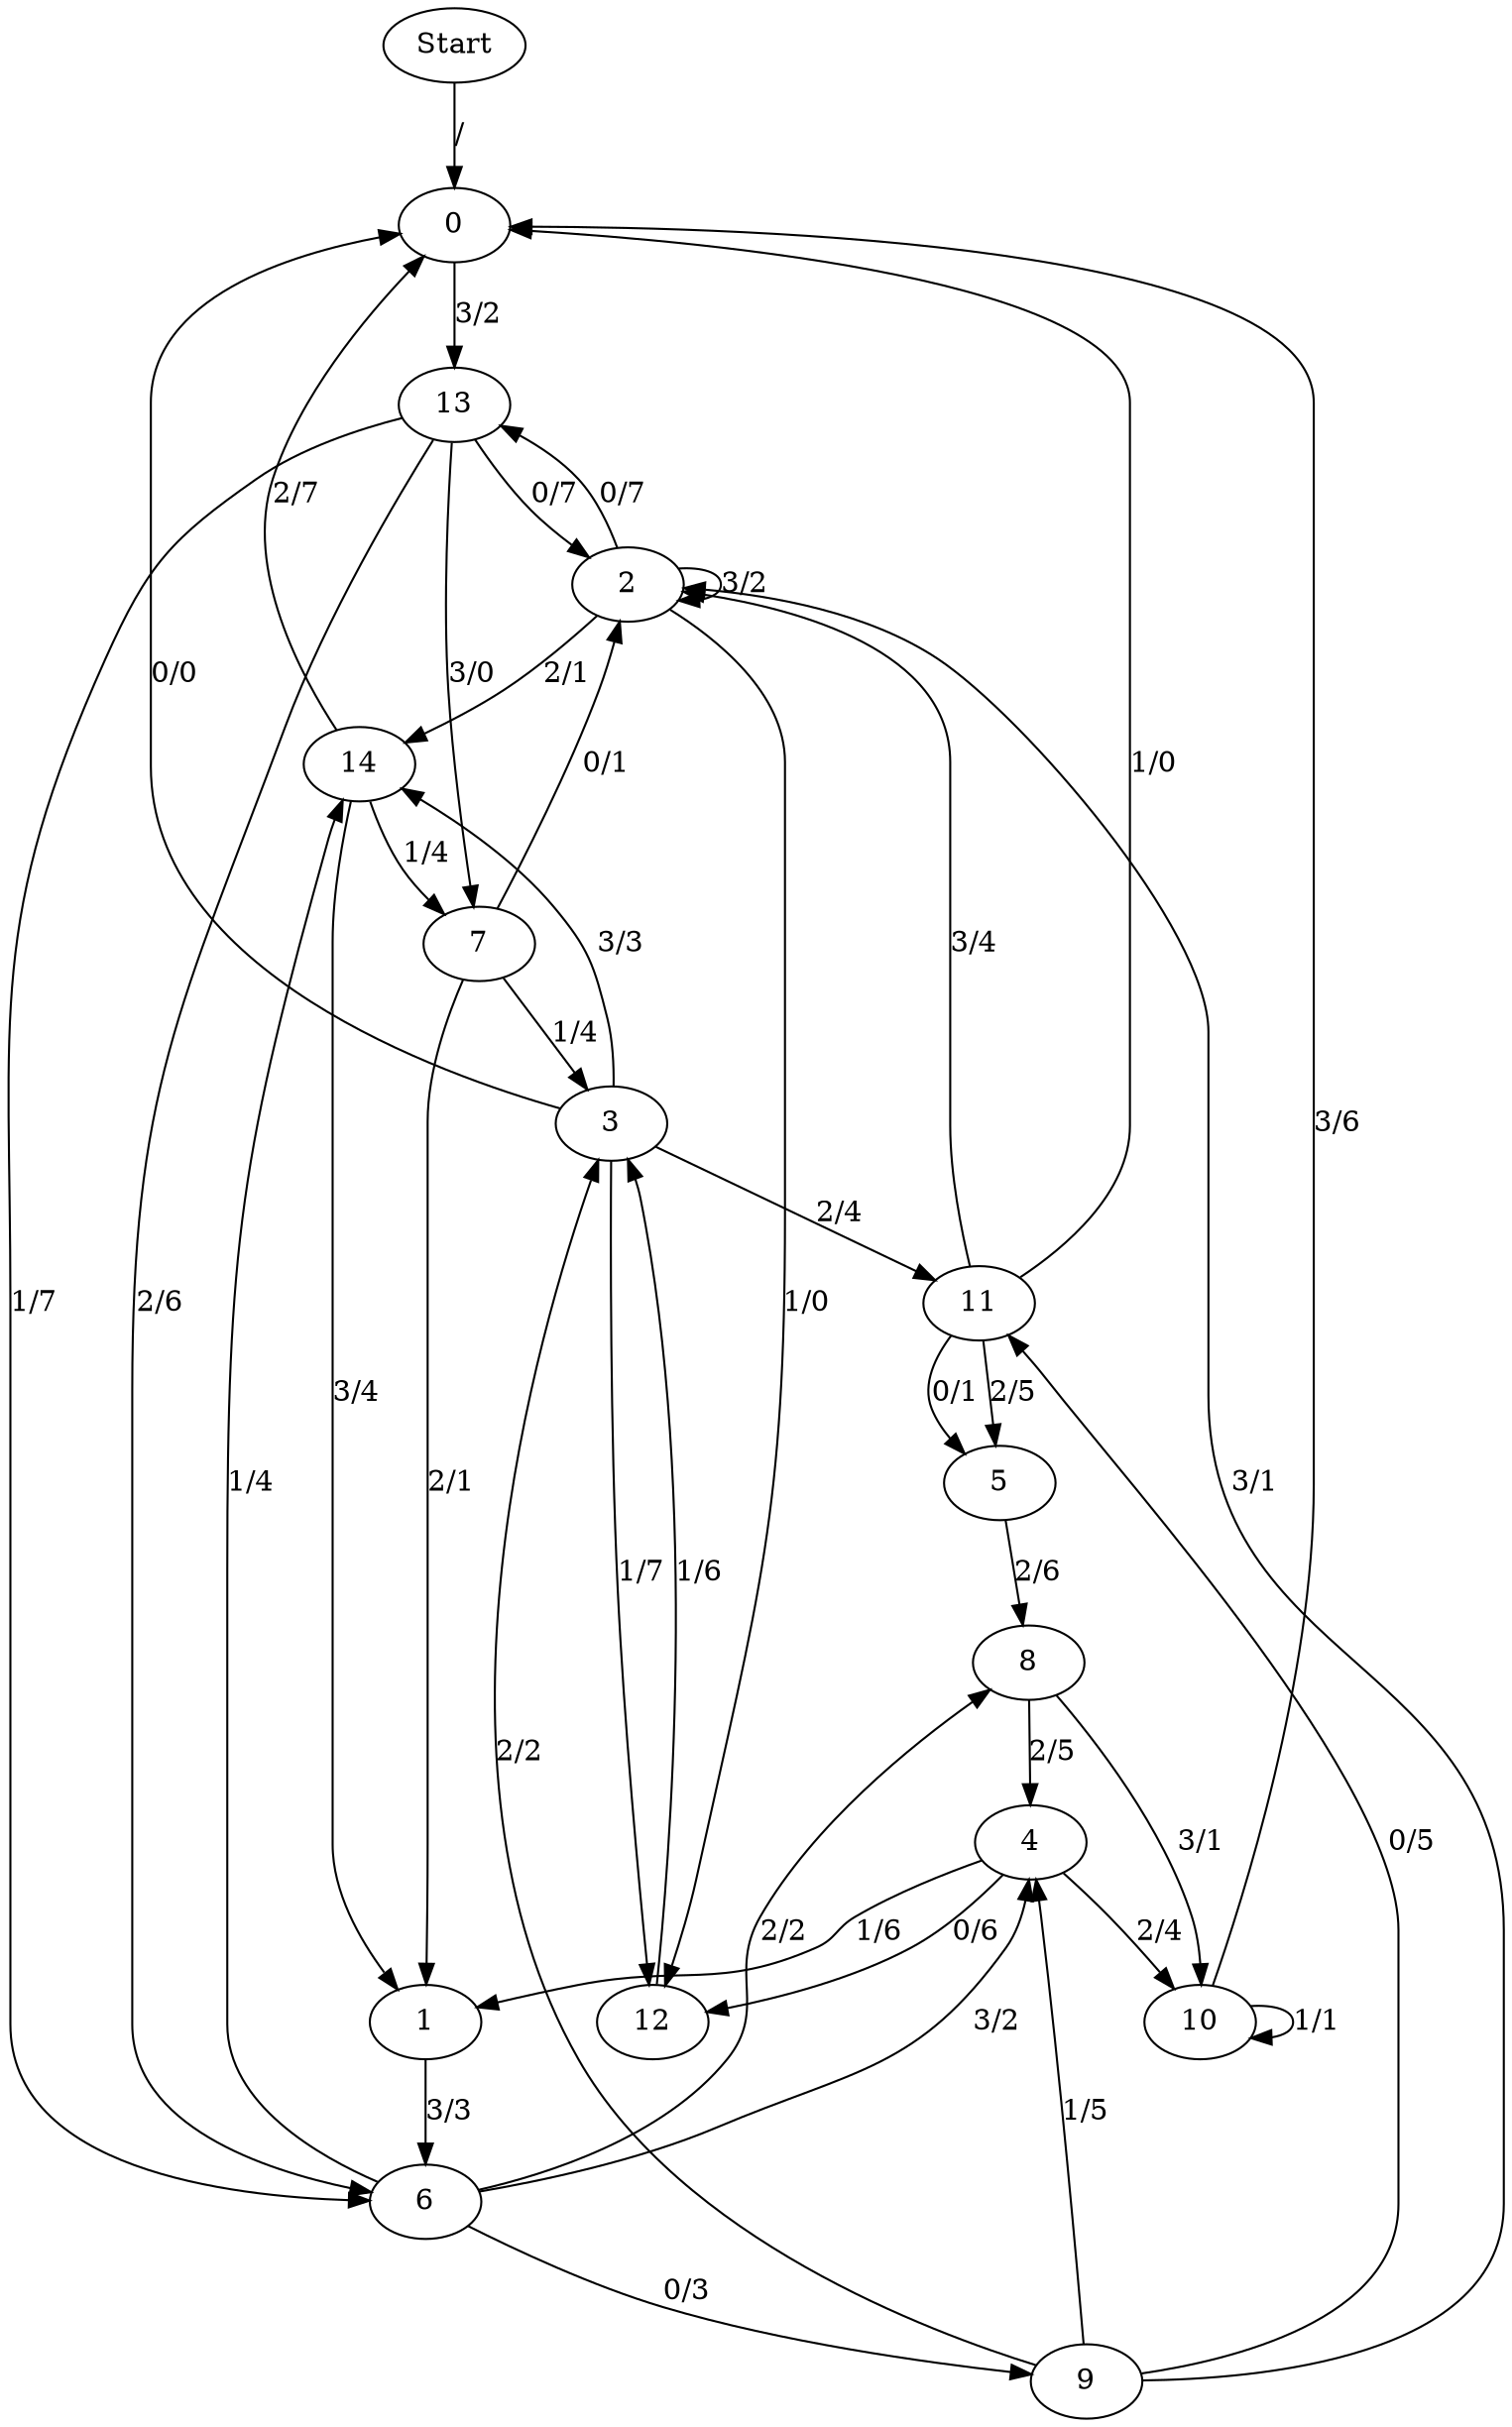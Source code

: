 digraph {
	Start -> 0 [label="/"]
	0 -> 13 [label="3/2"]
	11 -> 5 [label="2/5"]
	11 -> 2 [label="3/4"]
	11 -> 5 [label="0/1"]
	11 -> 0 [label="1/0"]
	5 -> 8 [label="2/6"]
	8 -> 4 [label="2/5"]
	8 -> 10 [label="3/1"]
	4 -> 12 [label="0/6"]
	4 -> 1 [label="1/6"]
	4 -> 10 [label="2/4"]
	10 -> 10 [label="1/1"]
	10 -> 0 [label="3/6"]
	12 -> 3 [label="1/6"]
	3 -> 14 [label="3/3"]
	3 -> 0 [label="0/0"]
	3 -> 12 [label="1/7"]
	3 -> 11 [label="2/4"]
	13 -> 2 [label="0/7"]
	13 -> 6 [label="2/6"]
	13 -> 7 [label="3/0"]
	13 -> 6 [label="1/7"]
	2 -> 12 [label="1/0"]
	2 -> 14 [label="2/1"]
	2 -> 2 [label="3/2"]
	2 -> 13 [label="0/7"]
	14 -> 1 [label="3/4"]
	14 -> 7 [label="1/4"]
	14 -> 0 [label="2/7"]
	7 -> 3 [label="1/4"]
	7 -> 1 [label="2/1"]
	7 -> 2 [label="0/1"]
	1 -> 6 [label="3/3"]
	6 -> 4 [label="3/2"]
	6 -> 9 [label="0/3"]
	6 -> 14 [label="1/4"]
	6 -> 8 [label="2/2"]
	9 -> 4 [label="1/5"]
	9 -> 3 [label="2/2"]
	9 -> 2 [label="3/1"]
	9 -> 11 [label="0/5"]
}